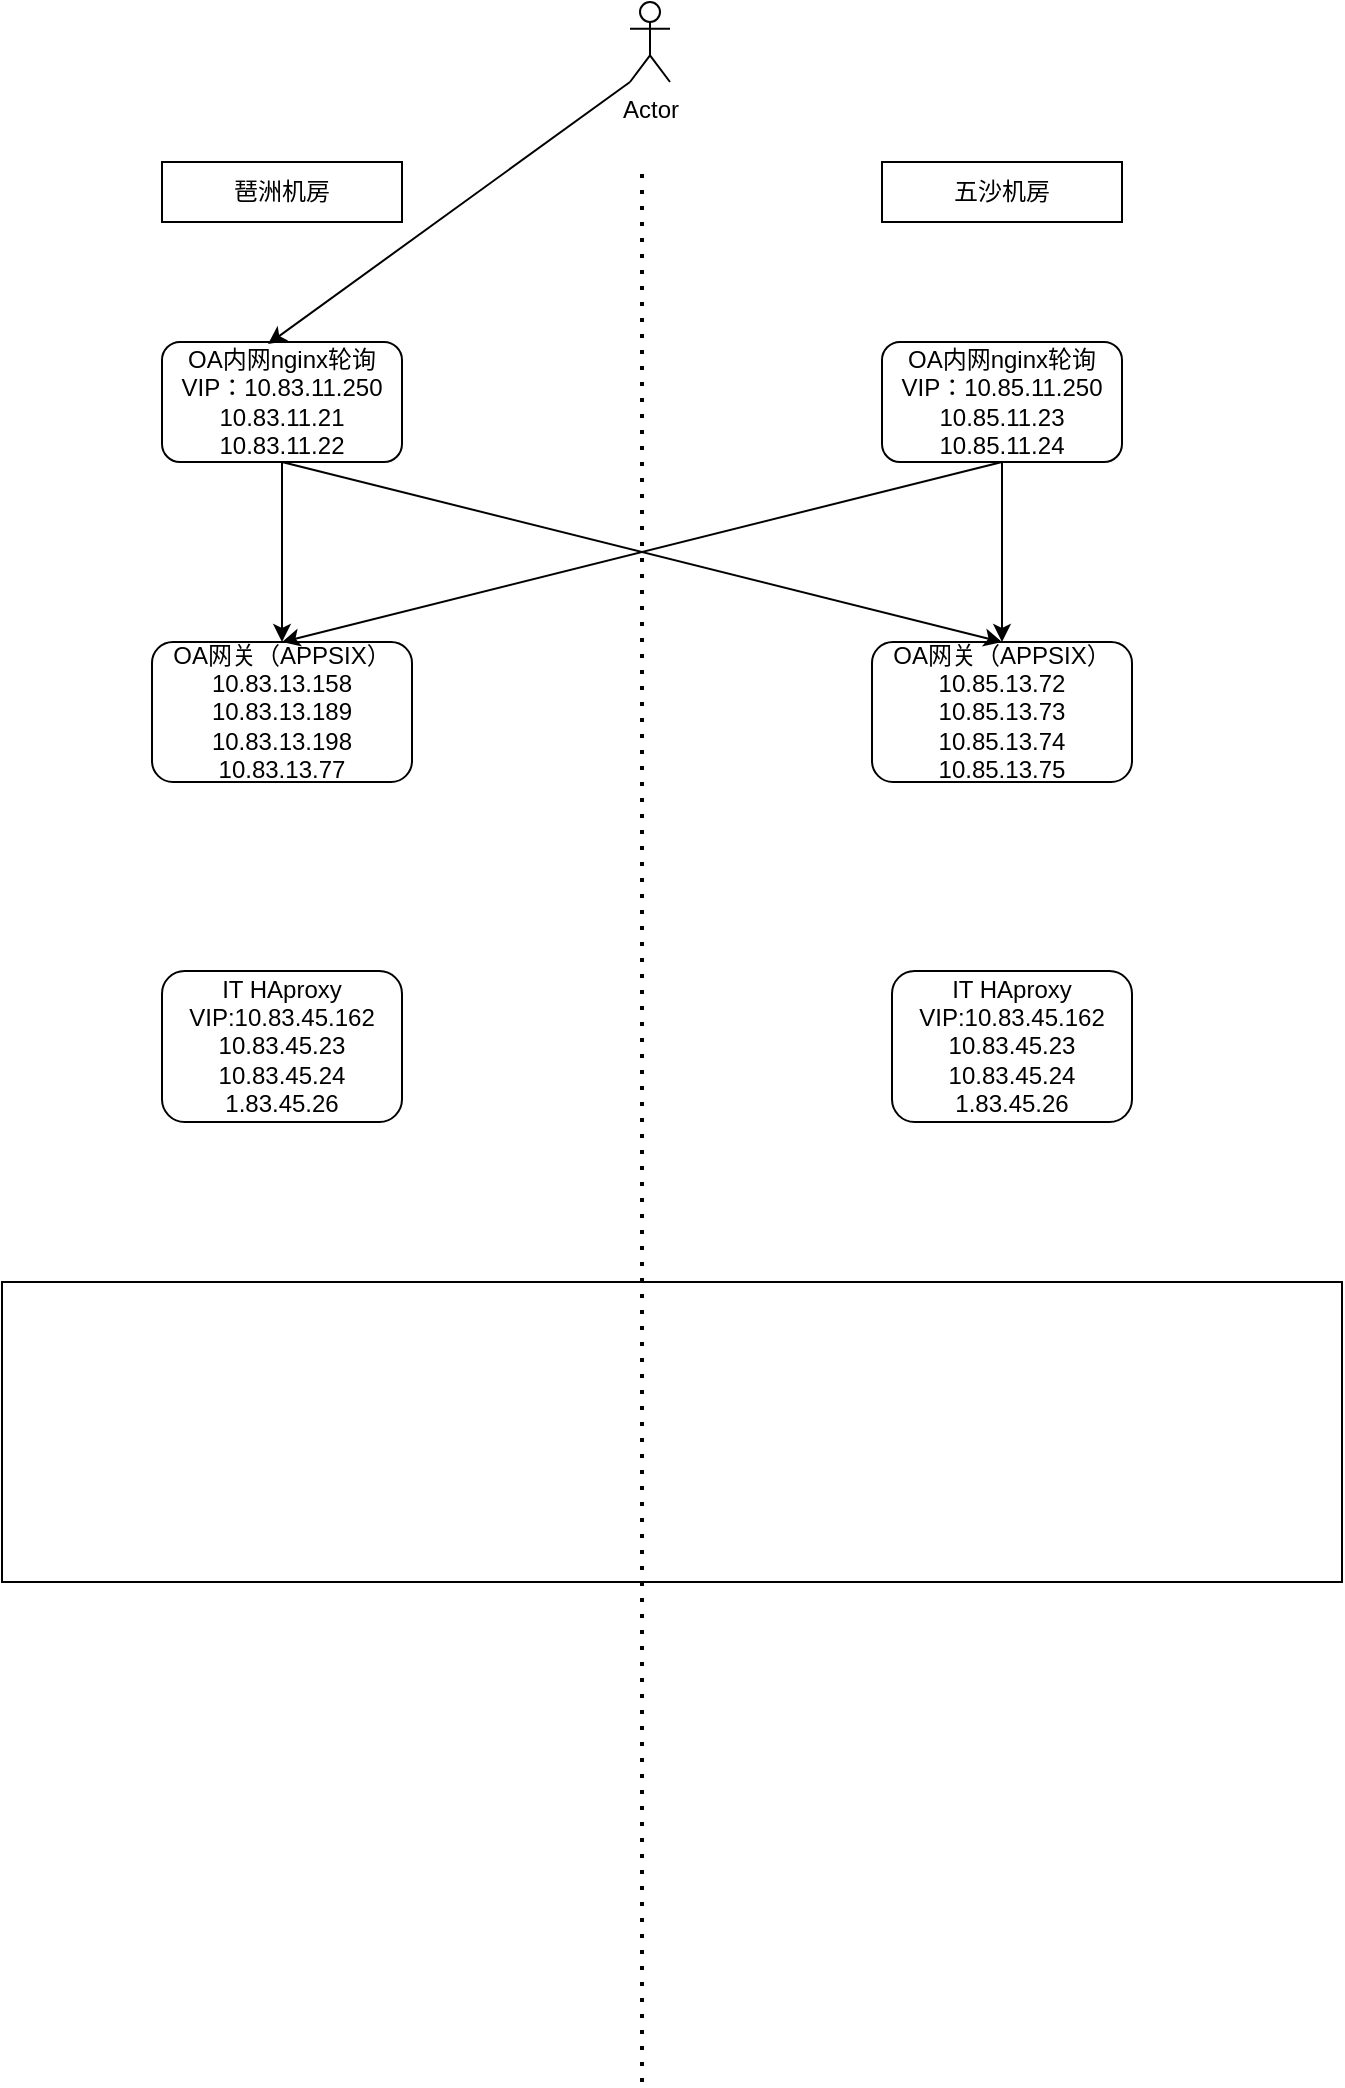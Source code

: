 <mxfile version="21.3.7" type="github">
  <diagram name="第 1 页" id="7p4oWYYam-k33Xym5YHT">
    <mxGraphModel dx="1434" dy="774" grid="1" gridSize="10" guides="1" tooltips="1" connect="1" arrows="1" fold="1" page="1" pageScale="1" pageWidth="827" pageHeight="1169" math="0" shadow="0">
      <root>
        <mxCell id="0" />
        <mxCell id="1" parent="0" />
        <mxCell id="ZwRfqZT_dszzTpxQl1mQ-1" value="Actor" style="shape=umlActor;verticalLabelPosition=bottom;verticalAlign=top;html=1;outlineConnect=0;" vertex="1" parent="1">
          <mxGeometry x="394" y="40" width="20" height="40" as="geometry" />
        </mxCell>
        <mxCell id="ZwRfqZT_dszzTpxQl1mQ-2" value="琶洲机房" style="rounded=0;whiteSpace=wrap;html=1;" vertex="1" parent="1">
          <mxGeometry x="160" y="120" width="120" height="30" as="geometry" />
        </mxCell>
        <mxCell id="ZwRfqZT_dszzTpxQl1mQ-3" value="五沙机房" style="rounded=0;whiteSpace=wrap;html=1;" vertex="1" parent="1">
          <mxGeometry x="520" y="120" width="120" height="30" as="geometry" />
        </mxCell>
        <mxCell id="ZwRfqZT_dszzTpxQl1mQ-6" value="OA内网nginx轮询VIP：10.83.11.250&lt;br&gt;10.83.11.21&lt;br&gt;10.83.11.22" style="rounded=1;whiteSpace=wrap;html=1;" vertex="1" parent="1">
          <mxGeometry x="160" y="210" width="120" height="60" as="geometry" />
        </mxCell>
        <mxCell id="ZwRfqZT_dszzTpxQl1mQ-15" style="edgeStyle=orthogonalEdgeStyle;rounded=0;orthogonalLoop=1;jettySize=auto;html=1;exitX=0.5;exitY=1;exitDx=0;exitDy=0;entryX=0.5;entryY=0;entryDx=0;entryDy=0;" edge="1" parent="1" source="ZwRfqZT_dszzTpxQl1mQ-7" target="ZwRfqZT_dszzTpxQl1mQ-10">
          <mxGeometry relative="1" as="geometry" />
        </mxCell>
        <mxCell id="ZwRfqZT_dszzTpxQl1mQ-7" value="OA内网nginx轮询VIP：10.85.11.250&lt;br&gt;10.85.11.23&lt;br&gt;10.85.11.24" style="rounded=1;whiteSpace=wrap;html=1;" vertex="1" parent="1">
          <mxGeometry x="520" y="210" width="120" height="60" as="geometry" />
        </mxCell>
        <mxCell id="ZwRfqZT_dszzTpxQl1mQ-8" value="" style="endArrow=classic;html=1;rounded=0;exitX=0;exitY=1;exitDx=0;exitDy=0;exitPerimeter=0;entryX=0.442;entryY=0.017;entryDx=0;entryDy=0;entryPerimeter=0;" edge="1" parent="1" source="ZwRfqZT_dszzTpxQl1mQ-1" target="ZwRfqZT_dszzTpxQl1mQ-6">
          <mxGeometry width="50" height="50" relative="1" as="geometry">
            <mxPoint x="390" y="320" as="sourcePoint" />
            <mxPoint x="440" y="270" as="targetPoint" />
          </mxGeometry>
        </mxCell>
        <mxCell id="ZwRfqZT_dszzTpxQl1mQ-9" value="OA网关（APPSIX）&lt;br&gt;10.83.13.158&lt;br&gt;10.83.13.189&lt;br&gt;10.83.13.198&lt;br&gt;10.83.13.77&lt;br&gt;" style="rounded=1;whiteSpace=wrap;html=1;" vertex="1" parent="1">
          <mxGeometry x="155" y="360" width="130" height="70" as="geometry" />
        </mxCell>
        <mxCell id="ZwRfqZT_dszzTpxQl1mQ-10" value="OA网关（APPSIX）&lt;br&gt;10.85.13.72&lt;br&gt;10.85.13.73&lt;br&gt;10.85.13.74&lt;br&gt;10.85.13.75" style="rounded=1;whiteSpace=wrap;html=1;" vertex="1" parent="1">
          <mxGeometry x="515" y="360" width="130" height="70" as="geometry" />
        </mxCell>
        <mxCell id="ZwRfqZT_dszzTpxQl1mQ-11" value="IT HAproxy&lt;br&gt;VIP:10.83.45.162&lt;br&gt;10.83.45.23&lt;br&gt;10.83.45.24&lt;br&gt;1.83.45.26" style="rounded=1;whiteSpace=wrap;html=1;" vertex="1" parent="1">
          <mxGeometry x="160" y="524.5" width="120" height="75.5" as="geometry" />
        </mxCell>
        <mxCell id="ZwRfqZT_dszzTpxQl1mQ-12" value="IT HAproxy&lt;br&gt;VIP:10.83.45.162&lt;br&gt;10.83.45.23&lt;br&gt;10.83.45.24&lt;br&gt;1.83.45.26" style="rounded=1;whiteSpace=wrap;html=1;" vertex="1" parent="1">
          <mxGeometry x="525" y="524.5" width="120" height="75.5" as="geometry" />
        </mxCell>
        <mxCell id="ZwRfqZT_dszzTpxQl1mQ-14" value="" style="endArrow=classic;html=1;rounded=0;exitX=0.5;exitY=1;exitDx=0;exitDy=0;entryX=0.5;entryY=0;entryDx=0;entryDy=0;" edge="1" parent="1" source="ZwRfqZT_dszzTpxQl1mQ-6" target="ZwRfqZT_dszzTpxQl1mQ-9">
          <mxGeometry width="50" height="50" relative="1" as="geometry">
            <mxPoint x="404" y="90" as="sourcePoint" />
            <mxPoint x="223" y="221" as="targetPoint" />
          </mxGeometry>
        </mxCell>
        <mxCell id="ZwRfqZT_dszzTpxQl1mQ-17" value="" style="endArrow=classic;html=1;rounded=0;exitX=0.5;exitY=1;exitDx=0;exitDy=0;entryX=0.5;entryY=0;entryDx=0;entryDy=0;" edge="1" parent="1" source="ZwRfqZT_dszzTpxQl1mQ-6" target="ZwRfqZT_dszzTpxQl1mQ-10">
          <mxGeometry width="50" height="50" relative="1" as="geometry">
            <mxPoint x="404" y="90" as="sourcePoint" />
            <mxPoint x="223" y="221" as="targetPoint" />
          </mxGeometry>
        </mxCell>
        <mxCell id="ZwRfqZT_dszzTpxQl1mQ-18" value="" style="endArrow=classic;html=1;rounded=0;exitX=0.5;exitY=1;exitDx=0;exitDy=0;entryX=0.5;entryY=0;entryDx=0;entryDy=0;" edge="1" parent="1" source="ZwRfqZT_dszzTpxQl1mQ-7" target="ZwRfqZT_dszzTpxQl1mQ-9">
          <mxGeometry width="50" height="50" relative="1" as="geometry">
            <mxPoint x="414" y="100" as="sourcePoint" />
            <mxPoint x="233" y="231" as="targetPoint" />
          </mxGeometry>
        </mxCell>
        <mxCell id="ZwRfqZT_dszzTpxQl1mQ-19" value="" style="rounded=0;whiteSpace=wrap;html=1;" vertex="1" parent="1">
          <mxGeometry x="80" y="680" width="670" height="150" as="geometry" />
        </mxCell>
        <mxCell id="ZwRfqZT_dszzTpxQl1mQ-4" value="" style="endArrow=none;dashed=1;html=1;dashPattern=1 3;strokeWidth=2;rounded=0;" edge="1" parent="1">
          <mxGeometry width="50" height="50" relative="1" as="geometry">
            <mxPoint x="400" y="1080" as="sourcePoint" />
            <mxPoint x="400" y="120" as="targetPoint" />
          </mxGeometry>
        </mxCell>
      </root>
    </mxGraphModel>
  </diagram>
</mxfile>
